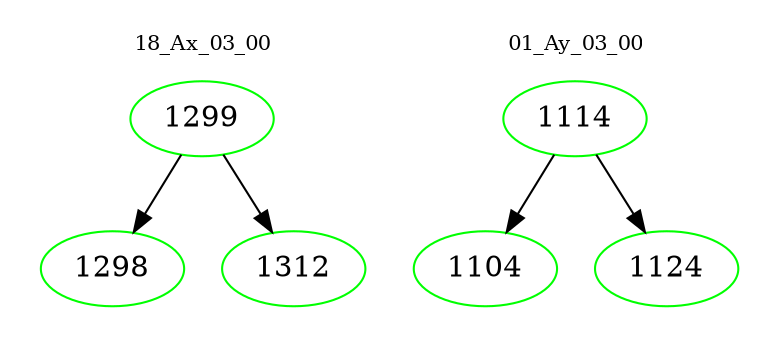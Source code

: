 digraph{
subgraph cluster_0 {
color = white
label = "18_Ax_03_00";
fontsize=10;
T0_1299 [label="1299", color="green"]
T0_1299 -> T0_1298 [color="black"]
T0_1298 [label="1298", color="green"]
T0_1299 -> T0_1312 [color="black"]
T0_1312 [label="1312", color="green"]
}
subgraph cluster_1 {
color = white
label = "01_Ay_03_00";
fontsize=10;
T1_1114 [label="1114", color="green"]
T1_1114 -> T1_1104 [color="black"]
T1_1104 [label="1104", color="green"]
T1_1114 -> T1_1124 [color="black"]
T1_1124 [label="1124", color="green"]
}
}
